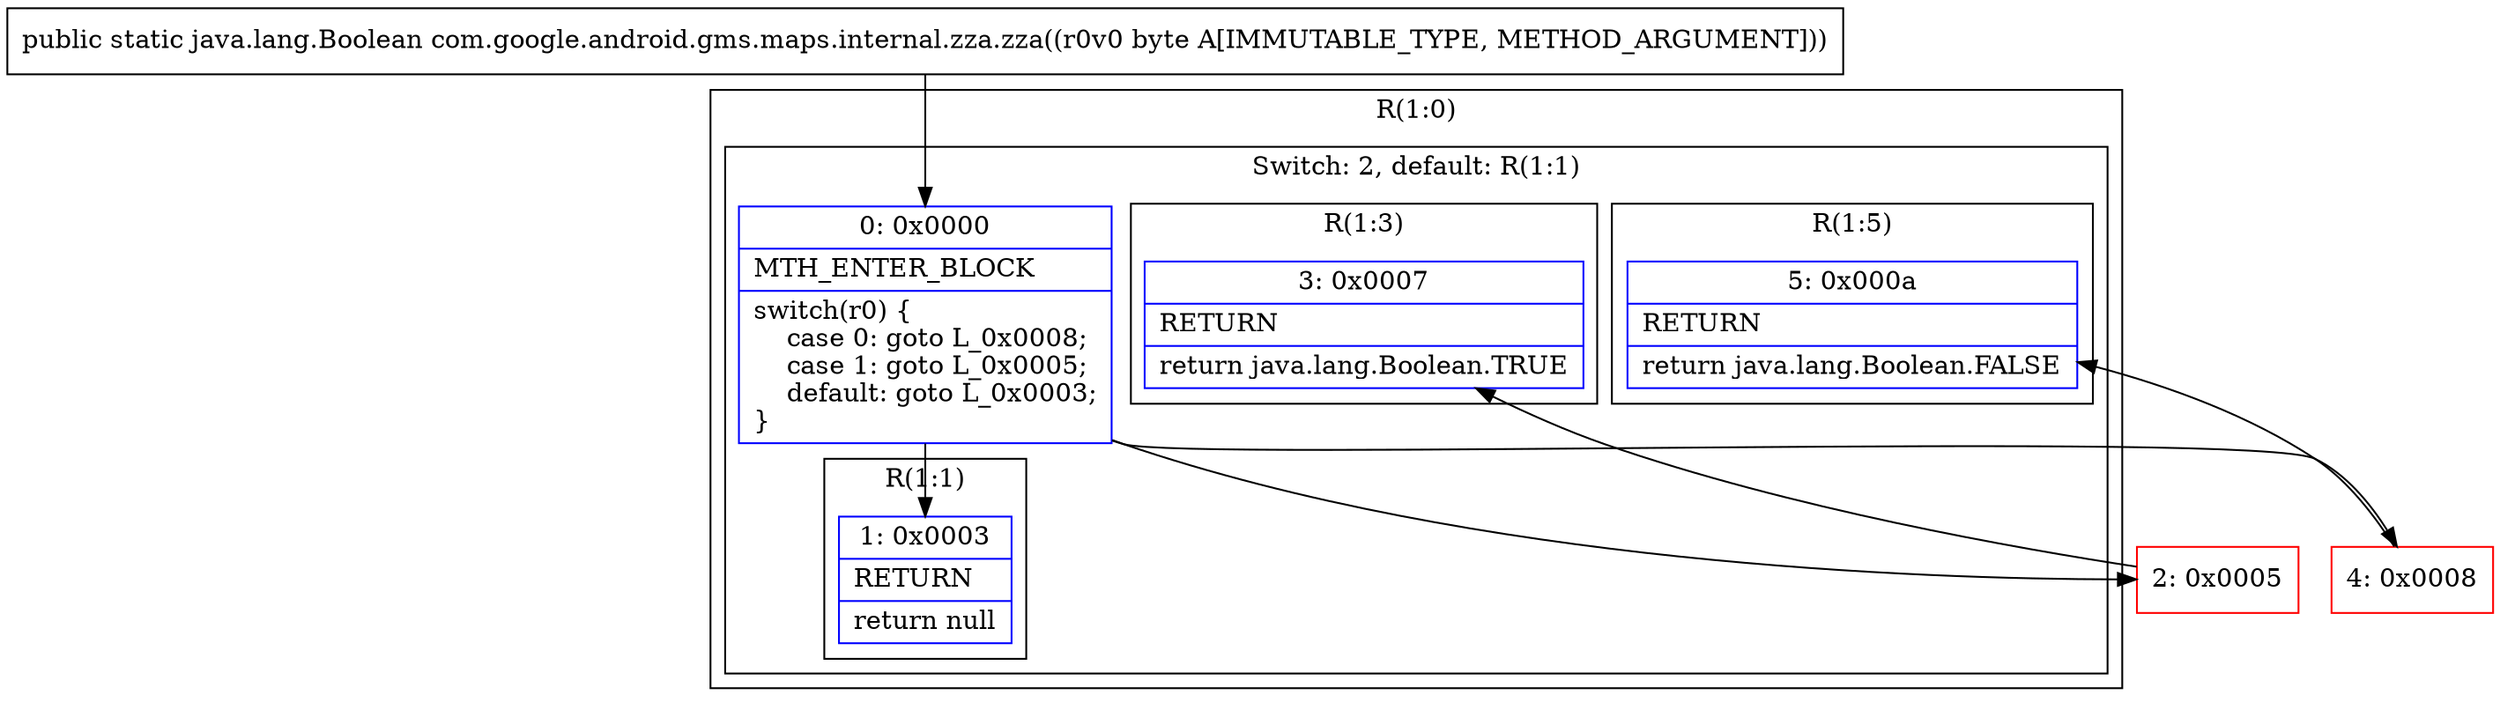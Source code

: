 digraph "CFG forcom.google.android.gms.maps.internal.zza.zza(B)Ljava\/lang\/Boolean;" {
subgraph cluster_Region_486999485 {
label = "R(1:0)";
node [shape=record,color=blue];
subgraph cluster_SwitchRegion_968962809 {
label = "Switch: 2, default: R(1:1)";
node [shape=record,color=blue];
Node_0 [shape=record,label="{0\:\ 0x0000|MTH_ENTER_BLOCK\l|switch(r0) \{\l    case 0: goto L_0x0008;\l    case 1: goto L_0x0005;\l    default: goto L_0x0003;\l\}\l}"];
subgraph cluster_Region_365018024 {
label = "R(1:5)";
node [shape=record,color=blue];
Node_5 [shape=record,label="{5\:\ 0x000a|RETURN\l|return java.lang.Boolean.FALSE\l}"];
}
subgraph cluster_Region_580394491 {
label = "R(1:3)";
node [shape=record,color=blue];
Node_3 [shape=record,label="{3\:\ 0x0007|RETURN\l|return java.lang.Boolean.TRUE\l}"];
}
subgraph cluster_Region_119000824 {
label = "R(1:1)";
node [shape=record,color=blue];
Node_1 [shape=record,label="{1\:\ 0x0003|RETURN\l|return null\l}"];
}
}
}
Node_2 [shape=record,color=red,label="{2\:\ 0x0005}"];
Node_4 [shape=record,color=red,label="{4\:\ 0x0008}"];
MethodNode[shape=record,label="{public static java.lang.Boolean com.google.android.gms.maps.internal.zza.zza((r0v0 byte A[IMMUTABLE_TYPE, METHOD_ARGUMENT])) }"];
MethodNode -> Node_0;
Node_0 -> Node_1;
Node_0 -> Node_2;
Node_0 -> Node_4;
Node_2 -> Node_3;
Node_4 -> Node_5;
}

